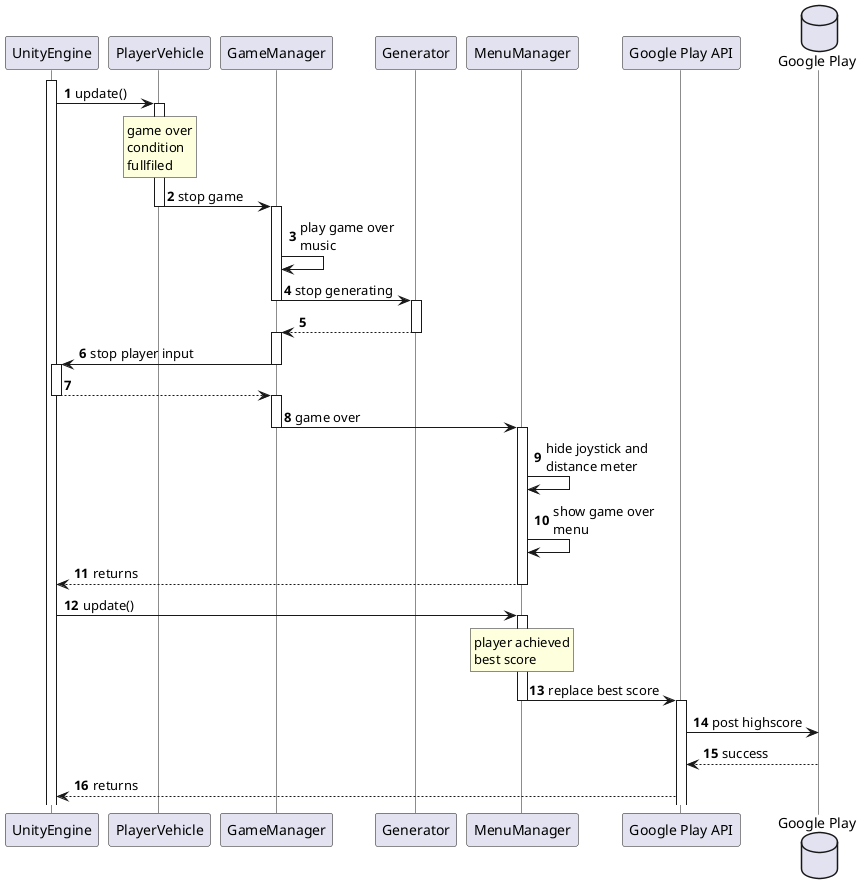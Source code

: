 @startuml
'https://plantuml.com/sequence-diagram

autonumber
skinparam lifelineStrategy solid
participant UnityEngine
activate UnityEngine
UnityEngine -> PlayerVehicle ++: update()
rnote over PlayerVehicle: game over\ncondition\nfullfiled

PlayerVehicle -> GameManager --++: stop game

GameManager -> GameManager: play game over\nmusic
GameManager -> Generator--++: stop generating
GameManager <-- Generator--++:

GameManager -> UnityEngine--++: stop player input
GameManager <-- UnityEngine--++:

GameManager -> MenuManager --++: game over
MenuManager -> MenuManager : hide joystick and\ndistance meter
MenuManager -> MenuManager : show game over\nmenu
'GameManager <-- MenuManager --++:
'GameManager --> PlayerVehicle--++:
'PlayerVehicle --> UnityEngine--:
MenuManager --> UnityEngine--: returns
UnityEngine -> MenuManager ++: update()
rnote over MenuManager: player achieved\nbest score
MenuManager -> "Google Play API" --++: replace best score
database "Google Play"
"Google Play API" -> "Google Play": post highscore
"Google Play API" <-- "Google Play": success
"Google Play API" --> UnityEngine: returns


@enduml

